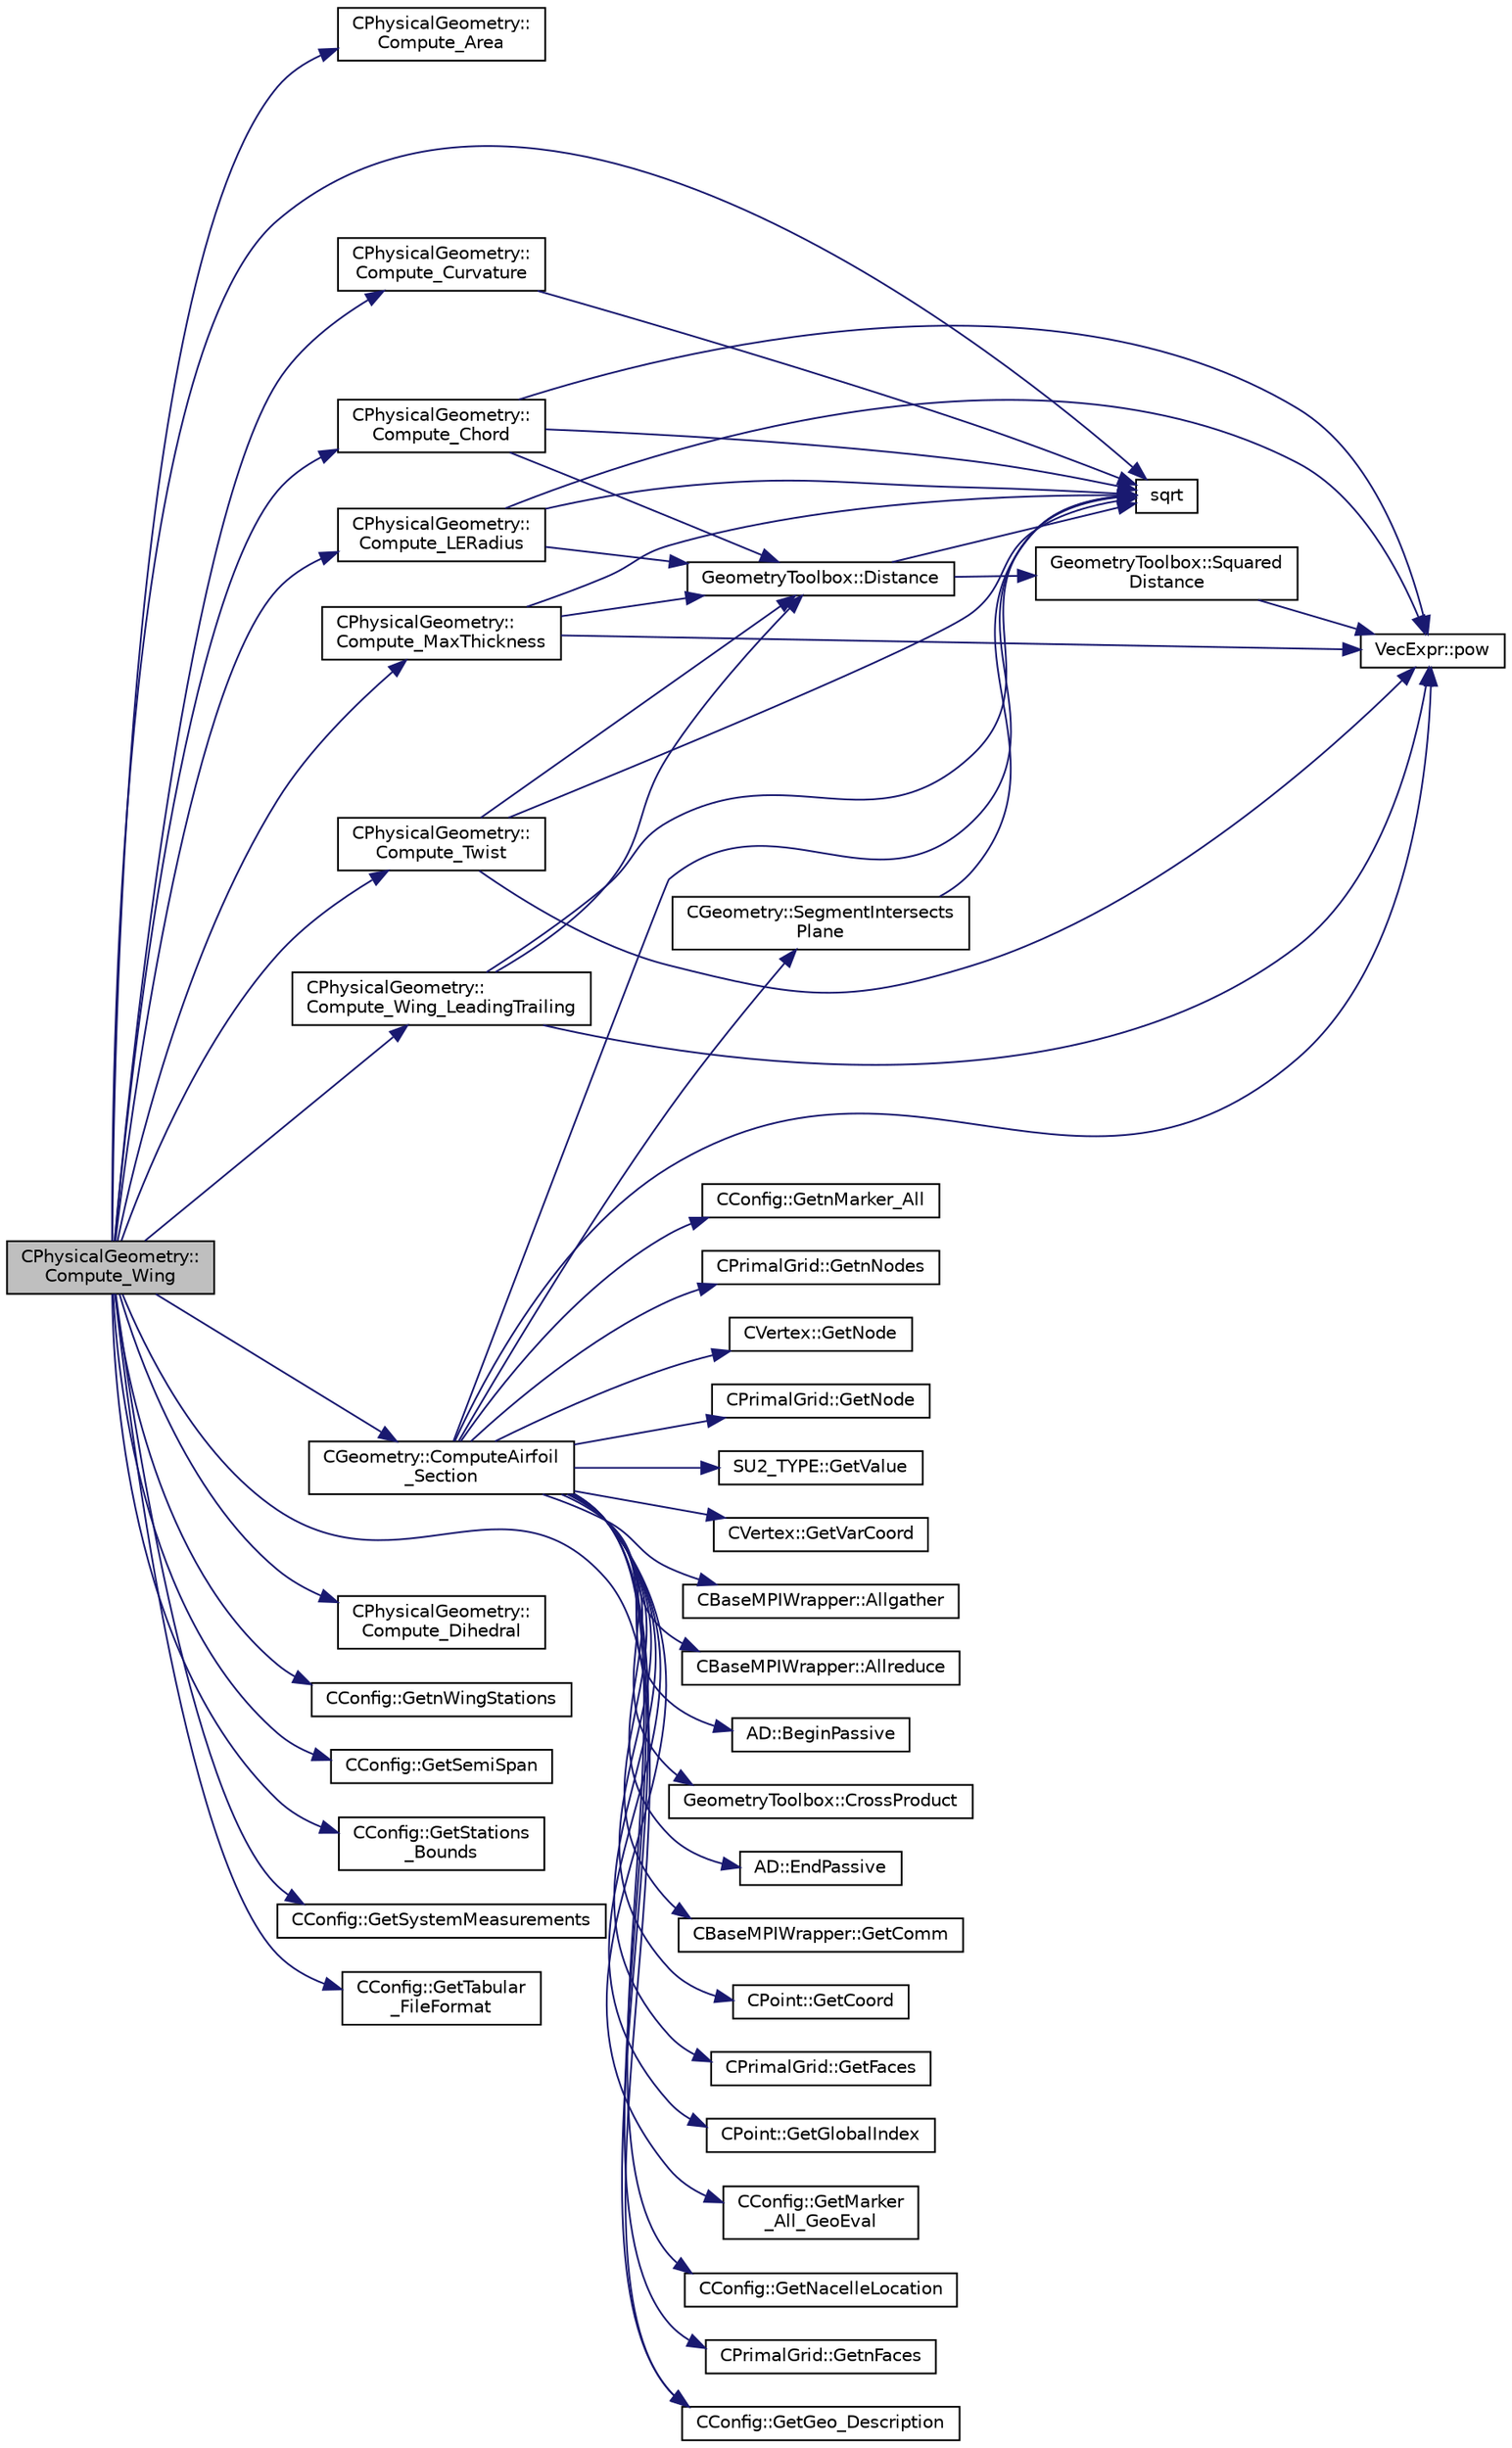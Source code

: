 digraph "CPhysicalGeometry::Compute_Wing"
{
 // LATEX_PDF_SIZE
  edge [fontname="Helvetica",fontsize="10",labelfontname="Helvetica",labelfontsize="10"];
  node [fontname="Helvetica",fontsize="10",shape=record];
  rankdir="LR";
  Node1 [label="CPhysicalGeometry::\lCompute_Wing",height=0.2,width=0.4,color="black", fillcolor="grey75", style="filled", fontcolor="black",tooltip="Evaluate geometrical parameters of a wing."];
  Node1 -> Node2 [color="midnightblue",fontsize="10",style="solid",fontname="Helvetica"];
  Node2 [label="CPhysicalGeometry::\lCompute_Area",height=0.2,width=0.4,color="black", fillcolor="white", style="filled",URL="$classCPhysicalGeometry.html#a4aa7becf955fa86cdb52bfd9e34df571",tooltip="Compute the area of an airfoil."];
  Node1 -> Node3 [color="midnightblue",fontsize="10",style="solid",fontname="Helvetica"];
  Node3 [label="CPhysicalGeometry::\lCompute_Chord",height=0.2,width=0.4,color="black", fillcolor="white", style="filled",URL="$classCPhysicalGeometry.html#a8935d4114772b4aafafc0c541b3cb45e",tooltip="Compute the chord of an airfoil."];
  Node3 -> Node4 [color="midnightblue",fontsize="10",style="solid",fontname="Helvetica"];
  Node4 [label="GeometryToolbox::Distance",height=0.2,width=0.4,color="black", fillcolor="white", style="filled",URL="$group__GeometryToolbox.html#ga600fb4ee993ae4c3b985082d51994881",tooltip=" "];
  Node4 -> Node5 [color="midnightblue",fontsize="10",style="solid",fontname="Helvetica"];
  Node5 [label="sqrt",height=0.2,width=0.4,color="black", fillcolor="white", style="filled",URL="$group__SIMD.html#ga54a1925ab40fb4249ea255072520de35",tooltip=" "];
  Node4 -> Node6 [color="midnightblue",fontsize="10",style="solid",fontname="Helvetica"];
  Node6 [label="GeometryToolbox::Squared\lDistance",height=0.2,width=0.4,color="black", fillcolor="white", style="filled",URL="$group__GeometryToolbox.html#ga3db86410486389a5cda59b3d0ab17f66",tooltip=" "];
  Node6 -> Node7 [color="midnightblue",fontsize="10",style="solid",fontname="Helvetica"];
  Node7 [label="VecExpr::pow",height=0.2,width=0.4,color="black", fillcolor="white", style="filled",URL="$group__VecExpr.html#ga7fb255e1f2a1773d3cc6ff7bee1aadd2",tooltip=" "];
  Node3 -> Node7 [color="midnightblue",fontsize="10",style="solid",fontname="Helvetica"];
  Node3 -> Node5 [color="midnightblue",fontsize="10",style="solid",fontname="Helvetica"];
  Node1 -> Node8 [color="midnightblue",fontsize="10",style="solid",fontname="Helvetica"];
  Node8 [label="CPhysicalGeometry::\lCompute_Curvature",height=0.2,width=0.4,color="black", fillcolor="white", style="filled",URL="$classCPhysicalGeometry.html#a0a59d3d35b128544af0f5631748ce83d",tooltip="Compute the curvature of a wing."];
  Node8 -> Node5 [color="midnightblue",fontsize="10",style="solid",fontname="Helvetica"];
  Node1 -> Node9 [color="midnightblue",fontsize="10",style="solid",fontname="Helvetica"];
  Node9 [label="CPhysicalGeometry::\lCompute_Dihedral",height=0.2,width=0.4,color="black", fillcolor="white", style="filled",URL="$classCPhysicalGeometry.html#a92c701d0802a3324e0d0726990050fd2",tooltip="Compute the dihedral of a wing."];
  Node1 -> Node10 [color="midnightblue",fontsize="10",style="solid",fontname="Helvetica"];
  Node10 [label="CPhysicalGeometry::\lCompute_LERadius",height=0.2,width=0.4,color="black", fillcolor="white", style="filled",URL="$classCPhysicalGeometry.html#a0c5a2460419556393a8a0f1a69499cf2",tooltip="Compute the chord of an airfoil."];
  Node10 -> Node4 [color="midnightblue",fontsize="10",style="solid",fontname="Helvetica"];
  Node10 -> Node7 [color="midnightblue",fontsize="10",style="solid",fontname="Helvetica"];
  Node10 -> Node5 [color="midnightblue",fontsize="10",style="solid",fontname="Helvetica"];
  Node1 -> Node11 [color="midnightblue",fontsize="10",style="solid",fontname="Helvetica"];
  Node11 [label="CPhysicalGeometry::\lCompute_MaxThickness",height=0.2,width=0.4,color="black", fillcolor="white", style="filled",URL="$classCPhysicalGeometry.html#a72c284e7a059fc67eba9335ebd945531",tooltip="Compute the maximum thickness of an airfoil."];
  Node11 -> Node4 [color="midnightblue",fontsize="10",style="solid",fontname="Helvetica"];
  Node11 -> Node7 [color="midnightblue",fontsize="10",style="solid",fontname="Helvetica"];
  Node11 -> Node5 [color="midnightblue",fontsize="10",style="solid",fontname="Helvetica"];
  Node1 -> Node12 [color="midnightblue",fontsize="10",style="solid",fontname="Helvetica"];
  Node12 [label="CPhysicalGeometry::\lCompute_Twist",height=0.2,width=0.4,color="black", fillcolor="white", style="filled",URL="$classCPhysicalGeometry.html#a22f0b5b040b22f2c269b8920d83f8c30",tooltip="Compute the twist of an airfoil."];
  Node12 -> Node4 [color="midnightblue",fontsize="10",style="solid",fontname="Helvetica"];
  Node12 -> Node7 [color="midnightblue",fontsize="10",style="solid",fontname="Helvetica"];
  Node12 -> Node5 [color="midnightblue",fontsize="10",style="solid",fontname="Helvetica"];
  Node1 -> Node13 [color="midnightblue",fontsize="10",style="solid",fontname="Helvetica"];
  Node13 [label="CPhysicalGeometry::\lCompute_Wing_LeadingTrailing",height=0.2,width=0.4,color="black", fillcolor="white", style="filled",URL="$classCPhysicalGeometry.html#aaca1ba6226db1656dc6930625cf905ac",tooltip="Compute the leading/trailing edge location of an airfoil."];
  Node13 -> Node4 [color="midnightblue",fontsize="10",style="solid",fontname="Helvetica"];
  Node13 -> Node7 [color="midnightblue",fontsize="10",style="solid",fontname="Helvetica"];
  Node13 -> Node5 [color="midnightblue",fontsize="10",style="solid",fontname="Helvetica"];
  Node1 -> Node14 [color="midnightblue",fontsize="10",style="solid",fontname="Helvetica"];
  Node14 [label="CGeometry::ComputeAirfoil\l_Section",height=0.2,width=0.4,color="black", fillcolor="white", style="filled",URL="$classCGeometry.html#a89153b5d029a8e95b8e1546605e3a001",tooltip="A virtual member."];
  Node14 -> Node15 [color="midnightblue",fontsize="10",style="solid",fontname="Helvetica"];
  Node15 [label="CBaseMPIWrapper::Allgather",height=0.2,width=0.4,color="black", fillcolor="white", style="filled",URL="$classCBaseMPIWrapper.html#a137ef06ade0c4f94d2a61f9b8817b6a7",tooltip=" "];
  Node14 -> Node16 [color="midnightblue",fontsize="10",style="solid",fontname="Helvetica"];
  Node16 [label="CBaseMPIWrapper::Allreduce",height=0.2,width=0.4,color="black", fillcolor="white", style="filled",URL="$classCBaseMPIWrapper.html#a381d4b3738c09d92ee1ae9f89715b541",tooltip=" "];
  Node14 -> Node17 [color="midnightblue",fontsize="10",style="solid",fontname="Helvetica"];
  Node17 [label="AD::BeginPassive",height=0.2,width=0.4,color="black", fillcolor="white", style="filled",URL="$namespaceAD.html#a17303e0b54570243d54732b02655f9a5",tooltip="Start a passive region, i.e. stop recording."];
  Node14 -> Node18 [color="midnightblue",fontsize="10",style="solid",fontname="Helvetica"];
  Node18 [label="GeometryToolbox::CrossProduct",height=0.2,width=0.4,color="black", fillcolor="white", style="filled",URL="$group__GeometryToolbox.html#ga26f2f767e60f046c51299f6236f84ffe",tooltip="c = a x b"];
  Node14 -> Node19 [color="midnightblue",fontsize="10",style="solid",fontname="Helvetica"];
  Node19 [label="AD::EndPassive",height=0.2,width=0.4,color="black", fillcolor="white", style="filled",URL="$namespaceAD.html#af5a5809a923faf03119828c329bc2db7",tooltip="End a passive region, i.e. start recording if we were recording before."];
  Node14 -> Node20 [color="midnightblue",fontsize="10",style="solid",fontname="Helvetica"];
  Node20 [label="CBaseMPIWrapper::GetComm",height=0.2,width=0.4,color="black", fillcolor="white", style="filled",URL="$classCBaseMPIWrapper.html#a8154391fc3522954802889d81d4ef5da",tooltip=" "];
  Node14 -> Node21 [color="midnightblue",fontsize="10",style="solid",fontname="Helvetica"];
  Node21 [label="CPoint::GetCoord",height=0.2,width=0.4,color="black", fillcolor="white", style="filled",URL="$classCPoint.html#ab16c29dd03911529cd73bf467c313179",tooltip="Get the coordinates dor the control volume."];
  Node14 -> Node22 [color="midnightblue",fontsize="10",style="solid",fontname="Helvetica"];
  Node22 [label="CPrimalGrid::GetFaces",height=0.2,width=0.4,color="black", fillcolor="white", style="filled",URL="$classCPrimalGrid.html#a968851a20d3813133cf13537ef7711d1",tooltip="Get nodes contained in a face."];
  Node14 -> Node23 [color="midnightblue",fontsize="10",style="solid",fontname="Helvetica"];
  Node23 [label="CConfig::GetGeo_Description",height=0.2,width=0.4,color="black", fillcolor="white", style="filled",URL="$classCConfig.html#a2250afbbaa63ccc801d62a4915c039a4",tooltip="Get Description of the geometry to be analyzed."];
  Node14 -> Node24 [color="midnightblue",fontsize="10",style="solid",fontname="Helvetica"];
  Node24 [label="CPoint::GetGlobalIndex",height=0.2,width=0.4,color="black", fillcolor="white", style="filled",URL="$classCPoint.html#a8a53865a92d645b1b74c4d817b4aae10",tooltip="Get the global index in a parallel computation."];
  Node14 -> Node25 [color="midnightblue",fontsize="10",style="solid",fontname="Helvetica"];
  Node25 [label="CConfig::GetMarker\l_All_GeoEval",height=0.2,width=0.4,color="black", fillcolor="white", style="filled",URL="$classCConfig.html#aa8778a2c26217915475d1a30b584744c",tooltip="Get the monitoring information for a marker val_marker."];
  Node14 -> Node26 [color="midnightblue",fontsize="10",style="solid",fontname="Helvetica"];
  Node26 [label="CConfig::GetNacelleLocation",height=0.2,width=0.4,color="black", fillcolor="white", style="filled",URL="$classCConfig.html#a54b8e91129ee5a167b7fc50a40eefde5",tooltip="Get the defintion of the nacelle location."];
  Node14 -> Node27 [color="midnightblue",fontsize="10",style="solid",fontname="Helvetica"];
  Node27 [label="CPrimalGrid::GetnFaces",height=0.2,width=0.4,color="black", fillcolor="white", style="filled",URL="$classCPrimalGrid.html#a97b8d237861fce6067367e3c06318c20",tooltip="Get number of faces of the element."];
  Node14 -> Node28 [color="midnightblue",fontsize="10",style="solid",fontname="Helvetica"];
  Node28 [label="CConfig::GetnMarker_All",height=0.2,width=0.4,color="black", fillcolor="white", style="filled",URL="$classCConfig.html#a459dee039e618d21a5d78db61c221240",tooltip="Get the total number of boundary markers of the local process including send/receive domains."];
  Node14 -> Node29 [color="midnightblue",fontsize="10",style="solid",fontname="Helvetica"];
  Node29 [label="CPrimalGrid::GetnNodes",height=0.2,width=0.4,color="black", fillcolor="white", style="filled",URL="$classCPrimalGrid.html#ad07e4929bb7093fd08f1314a57739cce",tooltip="Get number of nodes of the element."];
  Node14 -> Node30 [color="midnightblue",fontsize="10",style="solid",fontname="Helvetica"];
  Node30 [label="CVertex::GetNode",height=0.2,width=0.4,color="black", fillcolor="white", style="filled",URL="$classCVertex.html#ad568da06e7191358d3a09a1bee71cdb5",tooltip="Get the node of the vertex."];
  Node14 -> Node31 [color="midnightblue",fontsize="10",style="solid",fontname="Helvetica"];
  Node31 [label="CPrimalGrid::GetNode",height=0.2,width=0.4,color="black", fillcolor="white", style="filled",URL="$classCPrimalGrid.html#a6353b89f5a8a3948cd475da6152bf077",tooltip="Get the nodes shared by the primal grid element."];
  Node14 -> Node32 [color="midnightblue",fontsize="10",style="solid",fontname="Helvetica"];
  Node32 [label="SU2_TYPE::GetValue",height=0.2,width=0.4,color="black", fillcolor="white", style="filled",URL="$namespaceSU2__TYPE.html#adf52a59d6f4e578f7915ec9abbf7cb22",tooltip="Get the (primitive) value of the datatype (needs to be specialized for active types)."];
  Node14 -> Node33 [color="midnightblue",fontsize="10",style="solid",fontname="Helvetica"];
  Node33 [label="CVertex::GetVarCoord",height=0.2,width=0.4,color="black", fillcolor="white", style="filled",URL="$classCVertex.html#a172c7c228eeca630e32484e0790813d7",tooltip="Get the value of the coordinate variation due to a surface modification."];
  Node14 -> Node7 [color="midnightblue",fontsize="10",style="solid",fontname="Helvetica"];
  Node14 -> Node34 [color="midnightblue",fontsize="10",style="solid",fontname="Helvetica"];
  Node34 [label="CGeometry::SegmentIntersects\lPlane",height=0.2,width=0.4,color="black", fillcolor="white", style="filled",URL="$classCGeometry.html#a7967b3b8a949288366f01684e81f97fe",tooltip="Compute the intersection between a segment and a plane."];
  Node34 -> Node5 [color="midnightblue",fontsize="10",style="solid",fontname="Helvetica"];
  Node14 -> Node5 [color="midnightblue",fontsize="10",style="solid",fontname="Helvetica"];
  Node1 -> Node23 [color="midnightblue",fontsize="10",style="solid",fontname="Helvetica"];
  Node1 -> Node35 [color="midnightblue",fontsize="10",style="solid",fontname="Helvetica"];
  Node35 [label="CConfig::GetnWingStations",height=0.2,width=0.4,color="black", fillcolor="white", style="filled",URL="$classCConfig.html#a884d102bdc36647ff9141c331fbef1b2",tooltip="Get the number of sections for computing internal volume."];
  Node1 -> Node36 [color="midnightblue",fontsize="10",style="solid",fontname="Helvetica"];
  Node36 [label="CConfig::GetSemiSpan",height=0.2,width=0.4,color="black", fillcolor="white", style="filled",URL="$classCConfig.html#a59eddb410a43bc494726728a62d13866",tooltip="Get the wing semi span."];
  Node1 -> Node37 [color="midnightblue",fontsize="10",style="solid",fontname="Helvetica"];
  Node37 [label="CConfig::GetStations\l_Bounds",height=0.2,width=0.4,color="black", fillcolor="white", style="filled",URL="$classCConfig.html#a8f9f3be64e48cc781000be02a78d37d4",tooltip="Get the value of the limits for the sections."];
  Node1 -> Node38 [color="midnightblue",fontsize="10",style="solid",fontname="Helvetica"];
  Node38 [label="CConfig::GetSystemMeasurements",height=0.2,width=0.4,color="black", fillcolor="white", style="filled",URL="$classCConfig.html#ab05a2ea2f4079504565628130bee2ae3",tooltip="Governing equations of the flow (it can be different from the run time equation)."];
  Node1 -> Node39 [color="midnightblue",fontsize="10",style="solid",fontname="Helvetica"];
  Node39 [label="CConfig::GetTabular\l_FileFormat",height=0.2,width=0.4,color="black", fillcolor="white", style="filled",URL="$classCConfig.html#a4ac4d812d4065f2955d72733cd0c4f6f",tooltip="Get the format of the output solution."];
  Node1 -> Node5 [color="midnightblue",fontsize="10",style="solid",fontname="Helvetica"];
}
